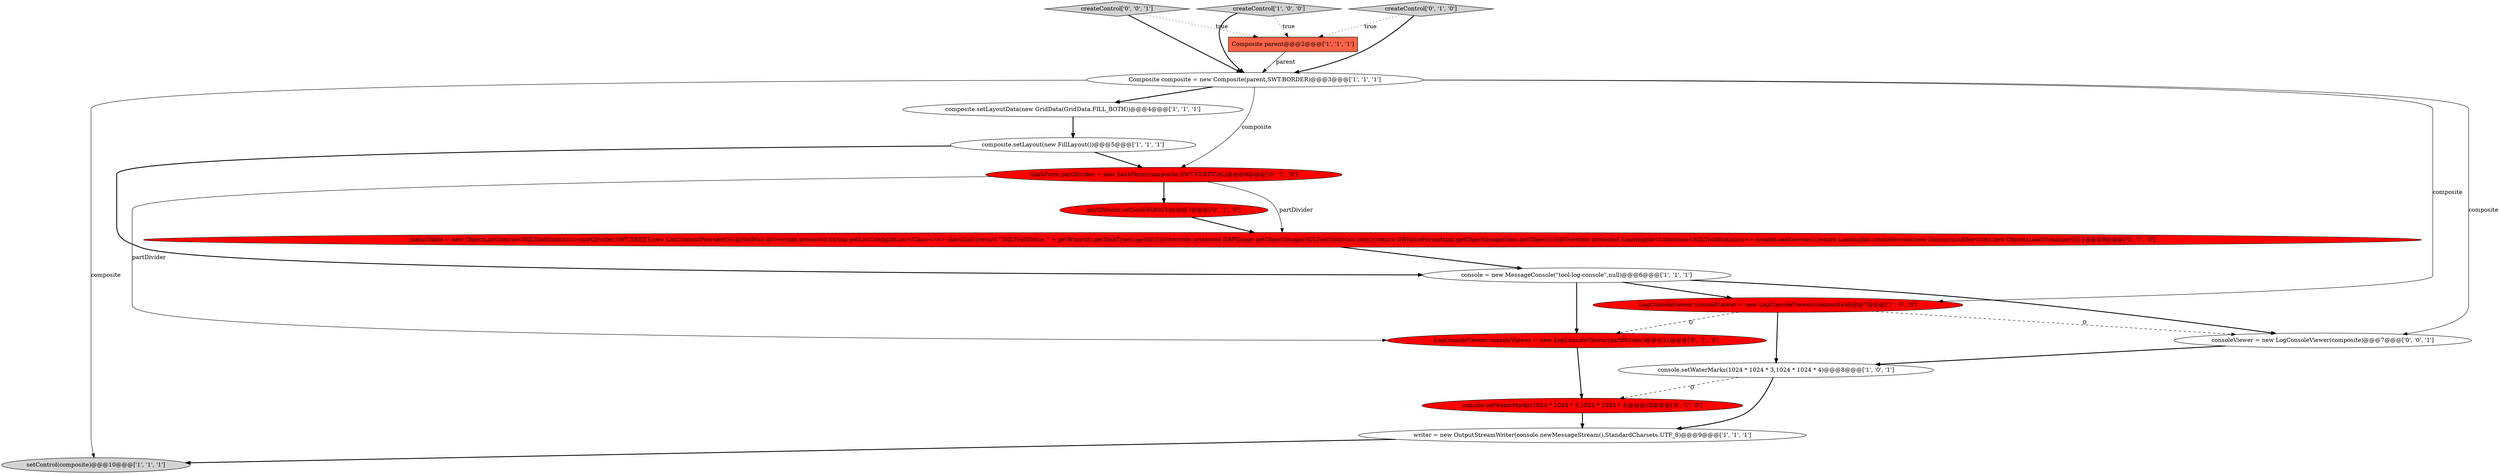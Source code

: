 digraph {
16 [style = filled, label = "createControl['0', '0', '1']", fillcolor = lightgray, shape = diamond image = "AAA0AAABBB3BBB"];
11 [style = filled, label = "console.setWaterMarks(1024 * 1024 * 3,1024 * 1024 * 4)@@@22@@@['0', '1', '0']", fillcolor = red, shape = ellipse image = "AAA1AAABBB2BBB"];
17 [style = filled, label = "consoleViewer = new LogConsoleViewer(composite)@@@7@@@['0', '0', '1']", fillcolor = white, shape = ellipse image = "AAA0AAABBB3BBB"];
9 [style = filled, label = "LogConsoleViewer consoleViewer = new LogConsoleViewer(composite)@@@7@@@['1', '0', '0']", fillcolor = red, shape = ellipse image = "AAA1AAABBB1BBB"];
13 [style = filled, label = "createControl['0', '1', '0']", fillcolor = lightgray, shape = diamond image = "AAA0AAABBB2BBB"];
12 [style = filled, label = "SashForm partDivider = new SashForm(composite,SWT.VERTICAL)@@@6@@@['0', '1', '0']", fillcolor = red, shape = ellipse image = "AAA1AAABBB2BBB"];
4 [style = filled, label = "setControl(composite)@@@10@@@['1', '1', '1']", fillcolor = lightgray, shape = ellipse image = "AAA0AAABBB1BBB"];
2 [style = filled, label = "console = new MessageConsole(\"tool-log-console\",null)@@@6@@@['1', '1', '1']", fillcolor = white, shape = ellipse image = "AAA0AAABBB1BBB"];
7 [style = filled, label = "composite.setLayout(new FillLayout())@@@5@@@['1', '1', '1']", fillcolor = white, shape = ellipse image = "AAA0AAABBB1BBB"];
6 [style = filled, label = "Composite parent@@@2@@@['1', '1', '1']", fillcolor = tomato, shape = box image = "AAA0AAABBB1BBB"];
10 [style = filled, label = "LogConsoleViewer consoleViewer = new LogConsoleViewer(partDivider)@@@21@@@['0', '1', '0']", fillcolor = red, shape = ellipse image = "AAA1AAABBB2BBB"];
0 [style = filled, label = "Composite composite = new Composite(parent,SWT.BORDER)@@@3@@@['1', '1', '1']", fillcolor = white, shape = ellipse image = "AAA0AAABBB1BBB"];
15 [style = filled, label = "statusTable = new ObjectListControl<SQLToolStatistics>(partDivider,SWT.SHEET,new ListContentProvider()){@NotNull @Override protected String getListConfigId(List<Class<?>> classList){return \"SQLToolStatus.\" + getWizard().getTaskType().getId()}@Override protected DBPImage getObjectImage(SQLToolStatistics item){return DBValueFormatting.getObjectImage(item.getObject())}@Override protected LoadingJob<Collection<SQLToolStatistics>> createLoadService(){return LoadingJob.createService(new DummyLoadService(),new ObjectsLoadVisualizer())}}@@@8@@@['0', '1', '0']", fillcolor = red, shape = ellipse image = "AAA1AAABBB2BBB"];
1 [style = filled, label = "composite.setLayoutData(new GridData(GridData.FILL_BOTH))@@@4@@@['1', '1', '1']", fillcolor = white, shape = ellipse image = "AAA0AAABBB1BBB"];
5 [style = filled, label = "createControl['1', '0', '0']", fillcolor = lightgray, shape = diamond image = "AAA0AAABBB1BBB"];
14 [style = filled, label = "partDivider.setSashWidth(5)@@@7@@@['0', '1', '0']", fillcolor = red, shape = ellipse image = "AAA1AAABBB2BBB"];
3 [style = filled, label = "writer = new OutputStreamWriter(console.newMessageStream(),StandardCharsets.UTF_8)@@@9@@@['1', '1', '1']", fillcolor = white, shape = ellipse image = "AAA0AAABBB1BBB"];
8 [style = filled, label = "console.setWaterMarks(1024 * 1024 * 3,1024 * 1024 * 4)@@@8@@@['1', '0', '1']", fillcolor = white, shape = ellipse image = "AAA0AAABBB1BBB"];
2->17 [style = bold, label=""];
13->6 [style = dotted, label="true"];
17->8 [style = bold, label=""];
15->2 [style = bold, label=""];
16->0 [style = bold, label=""];
9->10 [style = dashed, label="0"];
7->12 [style = bold, label=""];
8->3 [style = bold, label=""];
5->6 [style = dotted, label="true"];
2->9 [style = bold, label=""];
9->8 [style = bold, label=""];
2->10 [style = bold, label=""];
1->7 [style = bold, label=""];
3->4 [style = bold, label=""];
6->0 [style = solid, label="parent"];
5->0 [style = bold, label=""];
11->3 [style = bold, label=""];
12->10 [style = solid, label="partDivider"];
0->1 [style = bold, label=""];
0->17 [style = solid, label="composite"];
7->2 [style = bold, label=""];
9->17 [style = dashed, label="0"];
12->14 [style = bold, label=""];
0->4 [style = solid, label="composite"];
0->12 [style = solid, label="composite"];
14->15 [style = bold, label=""];
8->11 [style = dashed, label="0"];
12->15 [style = solid, label="partDivider"];
16->6 [style = dotted, label="true"];
13->0 [style = bold, label=""];
0->9 [style = solid, label="composite"];
10->11 [style = bold, label=""];
}
